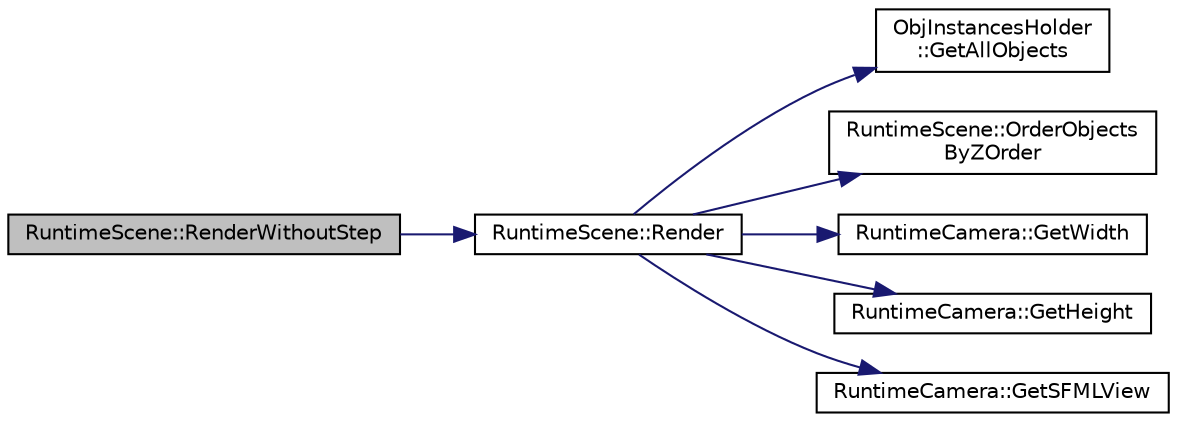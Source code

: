 digraph "RuntimeScene::RenderWithoutStep"
{
  edge [fontname="Helvetica",fontsize="10",labelfontname="Helvetica",labelfontsize="10"];
  node [fontname="Helvetica",fontsize="10",shape=record];
  rankdir="LR";
  Node1 [label="RuntimeScene::RenderWithoutStep",height=0.2,width=0.4,color="black", fillcolor="grey75", style="filled" fontcolor="black"];
  Node1 -> Node2 [color="midnightblue",fontsize="10",style="solid",fontname="Helvetica"];
  Node2 [label="RuntimeScene::Render",height=0.2,width=0.4,color="black", fillcolor="white", style="filled",URL="$d7/d7f/class_runtime_scene.html#a94762e139b325609f870c3239a3e75c6"];
  Node2 -> Node3 [color="midnightblue",fontsize="10",style="solid",fontname="Helvetica"];
  Node3 [label="ObjInstancesHolder\l::GetAllObjects",height=0.2,width=0.4,color="black", fillcolor="white", style="filled",URL="$d3/de4/class_obj_instances_holder.html#a696fa5524e22453622c545f04b2fe804"];
  Node2 -> Node4 [color="midnightblue",fontsize="10",style="solid",fontname="Helvetica"];
  Node4 [label="RuntimeScene::OrderObjects\lByZOrder",height=0.2,width=0.4,color="black", fillcolor="white", style="filled",URL="$d7/d7f/class_runtime_scene.html#afda4af0cb7d266a4b8f13d160267c62c"];
  Node2 -> Node5 [color="midnightblue",fontsize="10",style="solid",fontname="Helvetica"];
  Node5 [label="RuntimeCamera::GetWidth",height=0.2,width=0.4,color="black", fillcolor="white", style="filled",URL="$d4/d47/class_runtime_camera.html#a87ff33b848444c07dc3f3ab38fe2eec0"];
  Node2 -> Node6 [color="midnightblue",fontsize="10",style="solid",fontname="Helvetica"];
  Node6 [label="RuntimeCamera::GetHeight",height=0.2,width=0.4,color="black", fillcolor="white", style="filled",URL="$d4/d47/class_runtime_camera.html#a357165cc8447f7153a4deab60437d0a5"];
  Node2 -> Node7 [color="midnightblue",fontsize="10",style="solid",fontname="Helvetica"];
  Node7 [label="RuntimeCamera::GetSFMLView",height=0.2,width=0.4,color="black", fillcolor="white", style="filled",URL="$d4/d47/class_runtime_camera.html#afe64393c6deb05ecf0851dd4100aa9e8"];
}
